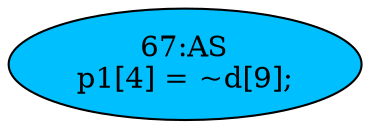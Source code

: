 strict digraph "" {
	node [label="\N"];
	"67:AS"	 [ast="<pyverilog.vparser.ast.Assign object at 0x7fee23154750>",
		def_var="['p1']",
		fillcolor=deepskyblue,
		label="67:AS
p1[4] = ~d[9];",
		statements="[]",
		style=filled,
		typ=Assign,
		use_var="['d']"];
}
